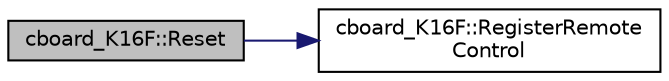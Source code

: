 digraph "cboard_K16F::Reset"
{
 // LATEX_PDF_SIZE
  edge [fontname="Helvetica",fontsize="10",labelfontname="Helvetica",labelfontsize="10"];
  node [fontname="Helvetica",fontsize="10",shape=record];
  rankdir="LR";
  Node1 [label="cboard_K16F::Reset",height=0.2,width=0.4,color="black", fillcolor="grey75", style="filled", fontcolor="black",tooltip="Reset board status."];
  Node1 -> Node2 [color="midnightblue",fontsize="10",style="solid",fontname="Helvetica"];
  Node2 [label="cboard_K16F::RegisterRemote\lControl",height=0.2,width=0.4,color="black", fillcolor="white", style="filled",URL="$classcboard___k16_f.html#a87c799cca48192bdfbcb4a3615b8a970",tooltip="Register remote control variables."];
}
